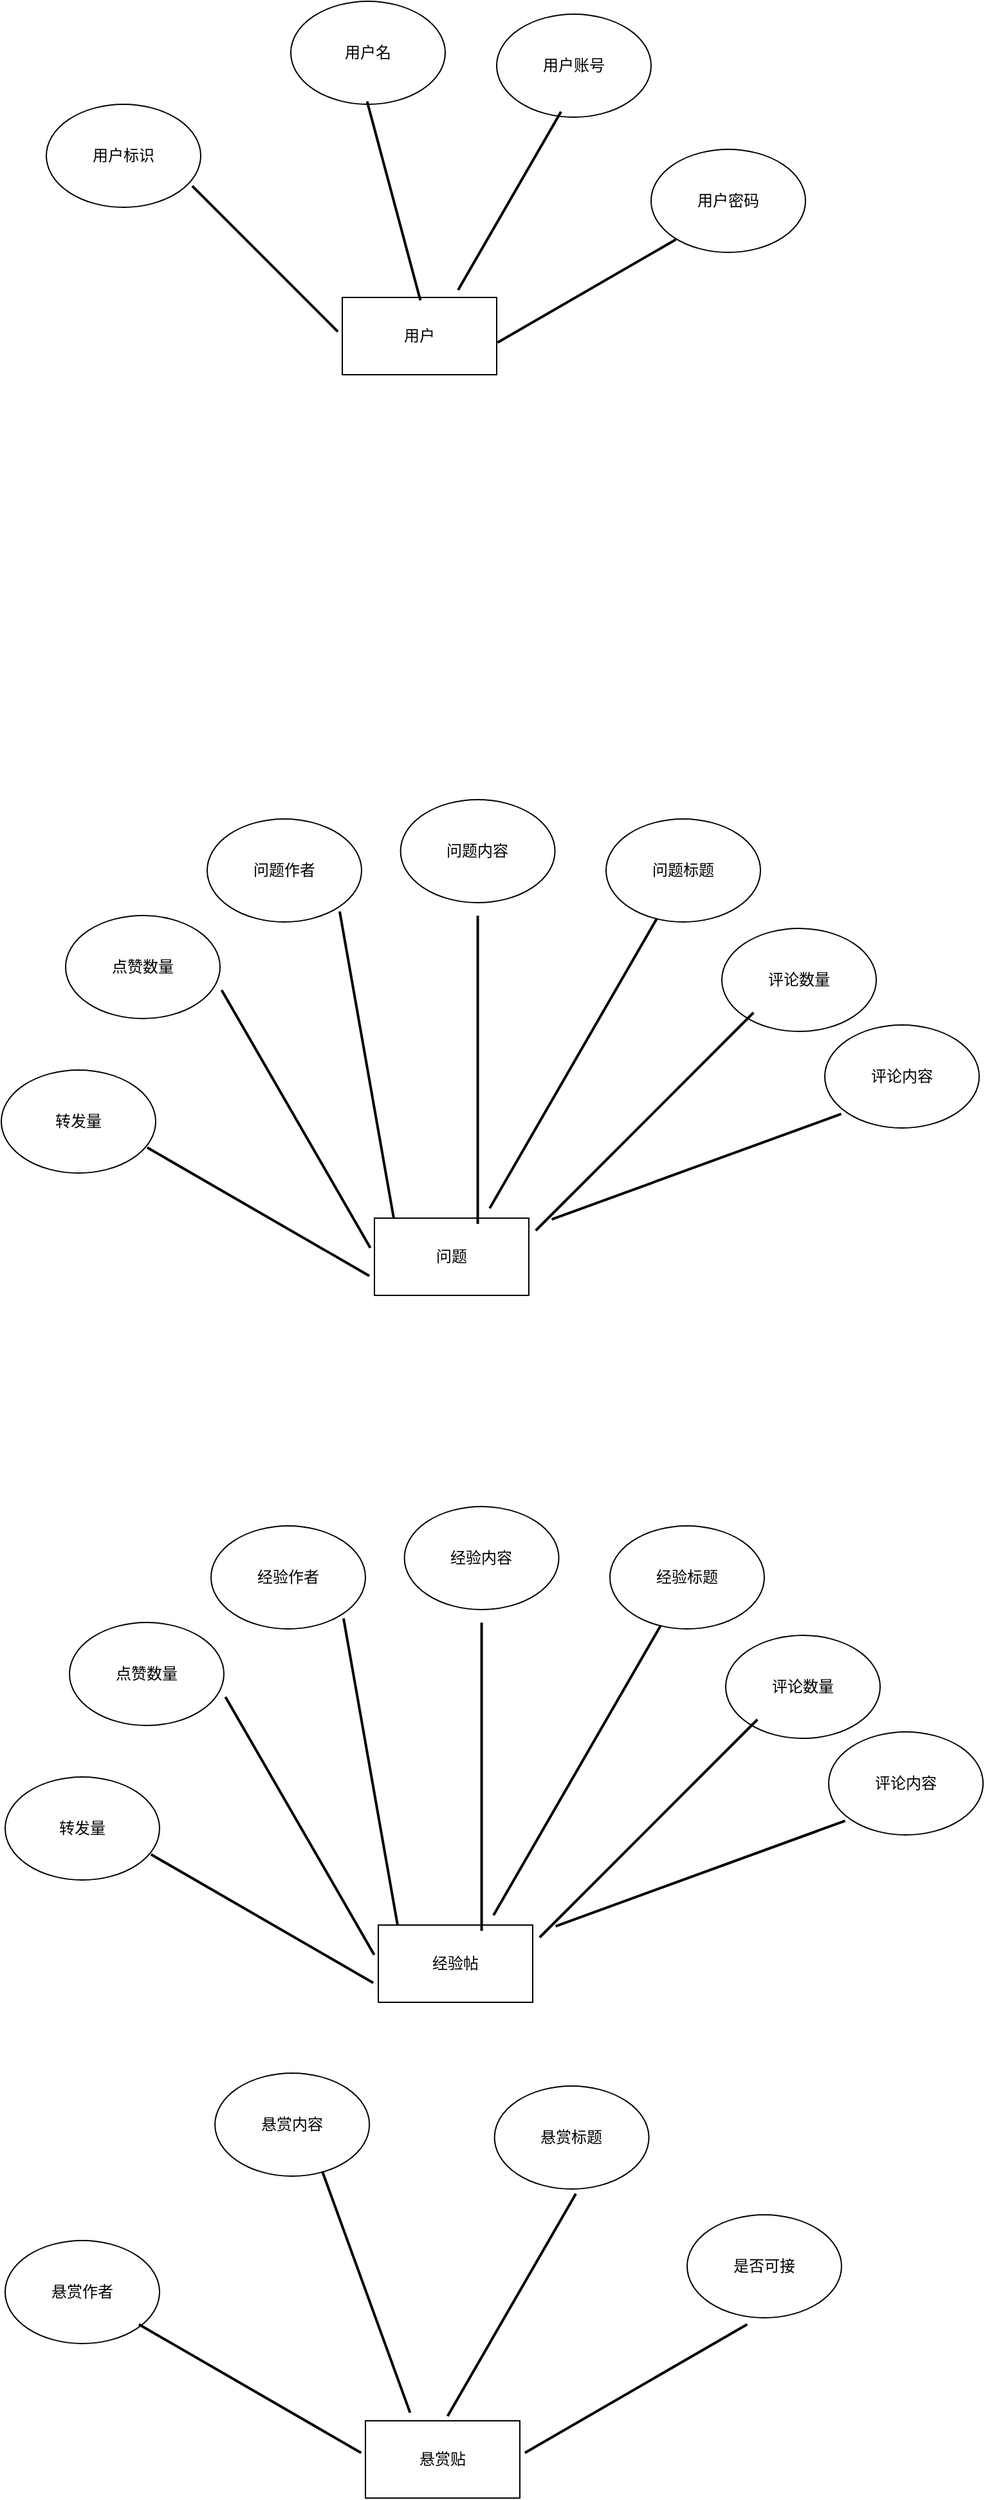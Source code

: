 <mxfile version="14.6.10" type="github">
  <diagram id="fiz6SLrRXvFOD1ExDUVD" name="第 1 页">
    <mxGraphModel dx="1381" dy="952" grid="0" gridSize="10" guides="1" tooltips="1" connect="1" arrows="1" fold="1" page="0" pageScale="1" pageWidth="827" pageHeight="1169" math="0" shadow="0">
      <root>
        <mxCell id="0" />
        <mxCell id="1" parent="0" />
        <mxCell id="1p3lYHxIzAYwEaIGaL1E-1" value="用户" style="rounded=0;whiteSpace=wrap;html=1;" vertex="1" parent="1">
          <mxGeometry x="179" y="109" width="120" height="60" as="geometry" />
        </mxCell>
        <mxCell id="1p3lYHxIzAYwEaIGaL1E-2" value="用户名" style="ellipse;whiteSpace=wrap;html=1;" vertex="1" parent="1">
          <mxGeometry x="139" y="-121" width="120" height="80" as="geometry" />
        </mxCell>
        <mxCell id="1p3lYHxIzAYwEaIGaL1E-3" value="问题" style="rounded=0;whiteSpace=wrap;html=1;" vertex="1" parent="1">
          <mxGeometry x="204" y="824" width="120" height="60" as="geometry" />
        </mxCell>
        <mxCell id="1p3lYHxIzAYwEaIGaL1E-5" value="悬赏贴" style="rounded=0;whiteSpace=wrap;html=1;" vertex="1" parent="1">
          <mxGeometry x="197" y="1758" width="120" height="60" as="geometry" />
        </mxCell>
        <mxCell id="1p3lYHxIzAYwEaIGaL1E-6" value="用户账号" style="ellipse;whiteSpace=wrap;html=1;" vertex="1" parent="1">
          <mxGeometry x="299" y="-111" width="120" height="80" as="geometry" />
        </mxCell>
        <mxCell id="1p3lYHxIzAYwEaIGaL1E-7" value="用户密码" style="ellipse;whiteSpace=wrap;html=1;" vertex="1" parent="1">
          <mxGeometry x="419" y="-6" width="120" height="80" as="geometry" />
        </mxCell>
        <mxCell id="1p3lYHxIzAYwEaIGaL1E-8" value="用户标识" style="ellipse;whiteSpace=wrap;html=1;" vertex="1" parent="1">
          <mxGeometry x="-51" y="-41" width="120" height="80" as="geometry" />
        </mxCell>
        <mxCell id="1p3lYHxIzAYwEaIGaL1E-9" value="问题内容" style="ellipse;whiteSpace=wrap;html=1;" vertex="1" parent="1">
          <mxGeometry x="224.3" y="499" width="120" height="80" as="geometry" />
        </mxCell>
        <mxCell id="1p3lYHxIzAYwEaIGaL1E-10" value="问题标题" style="ellipse;whiteSpace=wrap;html=1;" vertex="1" parent="1">
          <mxGeometry x="384" y="514" width="120" height="80" as="geometry" />
        </mxCell>
        <mxCell id="1p3lYHxIzAYwEaIGaL1E-11" value="问题作者" style="ellipse;whiteSpace=wrap;html=1;" vertex="1" parent="1">
          <mxGeometry x="74" y="514" width="120" height="80" as="geometry" />
        </mxCell>
        <mxCell id="1p3lYHxIzAYwEaIGaL1E-12" value="点赞数量" style="ellipse;whiteSpace=wrap;html=1;" vertex="1" parent="1">
          <mxGeometry x="-36" y="589" width="120" height="80" as="geometry" />
        </mxCell>
        <mxCell id="1p3lYHxIzAYwEaIGaL1E-13" value="评论数量" style="ellipse;whiteSpace=wrap;html=1;" vertex="1" parent="1">
          <mxGeometry x="474" y="599" width="120" height="80" as="geometry" />
        </mxCell>
        <mxCell id="1p3lYHxIzAYwEaIGaL1E-14" value="评论内容" style="ellipse;whiteSpace=wrap;html=1;" vertex="1" parent="1">
          <mxGeometry x="554" y="674" width="120" height="80" as="geometry" />
        </mxCell>
        <mxCell id="1p3lYHxIzAYwEaIGaL1E-15" value="转发量" style="ellipse;whiteSpace=wrap;html=1;" vertex="1" parent="1">
          <mxGeometry x="-86" y="709" width="120" height="80" as="geometry" />
        </mxCell>
        <mxCell id="1p3lYHxIzAYwEaIGaL1E-23" value="悬赏内容" style="ellipse;whiteSpace=wrap;html=1;" vertex="1" parent="1">
          <mxGeometry x="80.08" y="1488" width="120" height="80" as="geometry" />
        </mxCell>
        <mxCell id="1p3lYHxIzAYwEaIGaL1E-24" value="悬赏标题" style="ellipse;whiteSpace=wrap;html=1;" vertex="1" parent="1">
          <mxGeometry x="297.3" y="1498" width="120" height="80" as="geometry" />
        </mxCell>
        <mxCell id="1p3lYHxIzAYwEaIGaL1E-25" value="悬赏作者" style="ellipse;whiteSpace=wrap;html=1;" vertex="1" parent="1">
          <mxGeometry x="-83" y="1618" width="120" height="80" as="geometry" />
        </mxCell>
        <mxCell id="1p3lYHxIzAYwEaIGaL1E-26" value="是否可接" style="ellipse;whiteSpace=wrap;html=1;" vertex="1" parent="1">
          <mxGeometry x="447" y="1598" width="120" height="80" as="geometry" />
        </mxCell>
        <mxCell id="1p3lYHxIzAYwEaIGaL1E-28" value="" style="line;strokeWidth=2;html=1;rotation=45;" vertex="1" parent="1">
          <mxGeometry x="39" y="74" width="160" height="10" as="geometry" />
        </mxCell>
        <mxCell id="1p3lYHxIzAYwEaIGaL1E-29" value="" style="line;strokeWidth=2;html=1;rotation=75;" vertex="1" parent="1">
          <mxGeometry x="139" y="29" width="160" height="10" as="geometry" />
        </mxCell>
        <mxCell id="1p3lYHxIzAYwEaIGaL1E-30" value="" style="line;strokeWidth=2;html=1;rotation=-240;" vertex="1" parent="1">
          <mxGeometry x="229" y="29" width="160" height="10" as="geometry" />
        </mxCell>
        <mxCell id="1p3lYHxIzAYwEaIGaL1E-31" value="" style="line;strokeWidth=2;html=1;rotation=-210;" vertex="1" parent="1">
          <mxGeometry x="289" y="99" width="160" height="10" as="geometry" />
        </mxCell>
        <mxCell id="1p3lYHxIzAYwEaIGaL1E-32" value="" style="line;strokeWidth=2;html=1;rotation=30;" vertex="1" parent="1">
          <mxGeometry x="14" y="814" width="199.4" height="10" as="geometry" />
        </mxCell>
        <mxCell id="1p3lYHxIzAYwEaIGaL1E-34" value="" style="line;strokeWidth=2;html=1;rotation=60;" vertex="1" parent="1">
          <mxGeometry x="27.41" y="741.95" width="231.21" height="10" as="geometry" />
        </mxCell>
        <mxCell id="1p3lYHxIzAYwEaIGaL1E-35" value="" style="line;strokeWidth=2;html=1;rotation=80;" vertex="1" parent="1">
          <mxGeometry x="77.08" y="699.88" width="241.8" height="10" as="geometry" />
        </mxCell>
        <mxCell id="1p3lYHxIzAYwEaIGaL1E-36" value="" style="line;strokeWidth=2;html=1;rotation=90;" vertex="1" parent="1">
          <mxGeometry x="164.6" y="703.77" width="239.4" height="10" as="geometry" />
        </mxCell>
        <mxCell id="1p3lYHxIzAYwEaIGaL1E-37" value="" style="line;strokeWidth=2;html=1;rotation=-240;" vertex="1" parent="1">
          <mxGeometry x="228.55" y="698.8" width="260" height="10" as="geometry" />
        </mxCell>
        <mxCell id="1p3lYHxIzAYwEaIGaL1E-38" value="" style="line;strokeWidth=2;html=1;rotation=-225;" vertex="1" parent="1">
          <mxGeometry x="294.3" y="744" width="239.4" height="10" as="geometry" />
        </mxCell>
        <mxCell id="1p3lYHxIzAYwEaIGaL1E-39" value="" style="line;strokeWidth=2;html=1;rotation=-200;" vertex="1" parent="1">
          <mxGeometry x="334.6" y="779" width="239.4" height="10" as="geometry" />
        </mxCell>
        <mxCell id="1p3lYHxIzAYwEaIGaL1E-40" value="经验帖" style="rounded=0;whiteSpace=wrap;html=1;" vertex="1" parent="1">
          <mxGeometry x="207" y="1373" width="120" height="60" as="geometry" />
        </mxCell>
        <mxCell id="1p3lYHxIzAYwEaIGaL1E-41" value="经验内容" style="ellipse;whiteSpace=wrap;html=1;" vertex="1" parent="1">
          <mxGeometry x="227.3" y="1048" width="120" height="80" as="geometry" />
        </mxCell>
        <mxCell id="1p3lYHxIzAYwEaIGaL1E-42" value="经验标题" style="ellipse;whiteSpace=wrap;html=1;" vertex="1" parent="1">
          <mxGeometry x="387" y="1063" width="120" height="80" as="geometry" />
        </mxCell>
        <mxCell id="1p3lYHxIzAYwEaIGaL1E-43" value="经验作者" style="ellipse;whiteSpace=wrap;html=1;" vertex="1" parent="1">
          <mxGeometry x="77" y="1063" width="120" height="80" as="geometry" />
        </mxCell>
        <mxCell id="1p3lYHxIzAYwEaIGaL1E-44" value="点赞数量" style="ellipse;whiteSpace=wrap;html=1;" vertex="1" parent="1">
          <mxGeometry x="-33" y="1138" width="120" height="80" as="geometry" />
        </mxCell>
        <mxCell id="1p3lYHxIzAYwEaIGaL1E-45" value="评论数量" style="ellipse;whiteSpace=wrap;html=1;" vertex="1" parent="1">
          <mxGeometry x="477" y="1148" width="120" height="80" as="geometry" />
        </mxCell>
        <mxCell id="1p3lYHxIzAYwEaIGaL1E-46" value="评论内容" style="ellipse;whiteSpace=wrap;html=1;" vertex="1" parent="1">
          <mxGeometry x="557" y="1223" width="120" height="80" as="geometry" />
        </mxCell>
        <mxCell id="1p3lYHxIzAYwEaIGaL1E-47" value="转发量" style="ellipse;whiteSpace=wrap;html=1;" vertex="1" parent="1">
          <mxGeometry x="-83" y="1258" width="120" height="80" as="geometry" />
        </mxCell>
        <mxCell id="1p3lYHxIzAYwEaIGaL1E-48" value="" style="line;strokeWidth=2;html=1;rotation=30;" vertex="1" parent="1">
          <mxGeometry x="17" y="1363" width="199.4" height="10" as="geometry" />
        </mxCell>
        <mxCell id="1p3lYHxIzAYwEaIGaL1E-49" value="" style="line;strokeWidth=2;html=1;rotation=60;" vertex="1" parent="1">
          <mxGeometry x="30.41" y="1290.95" width="231.21" height="10" as="geometry" />
        </mxCell>
        <mxCell id="1p3lYHxIzAYwEaIGaL1E-50" value="" style="line;strokeWidth=2;html=1;rotation=80;" vertex="1" parent="1">
          <mxGeometry x="80.08" y="1248.88" width="241.8" height="10" as="geometry" />
        </mxCell>
        <mxCell id="1p3lYHxIzAYwEaIGaL1E-51" value="" style="line;strokeWidth=2;html=1;rotation=90;" vertex="1" parent="1">
          <mxGeometry x="167.6" y="1252.77" width="239.4" height="10" as="geometry" />
        </mxCell>
        <mxCell id="1p3lYHxIzAYwEaIGaL1E-52" value="" style="line;strokeWidth=2;html=1;rotation=-240;" vertex="1" parent="1">
          <mxGeometry x="231.55" y="1247.8" width="260" height="10" as="geometry" />
        </mxCell>
        <mxCell id="1p3lYHxIzAYwEaIGaL1E-53" value="" style="line;strokeWidth=2;html=1;rotation=-225;" vertex="1" parent="1">
          <mxGeometry x="297.3" y="1293" width="239.4" height="10" as="geometry" />
        </mxCell>
        <mxCell id="1p3lYHxIzAYwEaIGaL1E-54" value="" style="line;strokeWidth=2;html=1;rotation=-200;" vertex="1" parent="1">
          <mxGeometry x="337.6" y="1328" width="239.4" height="10" as="geometry" />
        </mxCell>
        <mxCell id="1p3lYHxIzAYwEaIGaL1E-55" value="" style="line;strokeWidth=2;html=1;rotation=30;" vertex="1" parent="1">
          <mxGeometry x="7.6" y="1728" width="199.4" height="10" as="geometry" />
        </mxCell>
        <mxCell id="1p3lYHxIzAYwEaIGaL1E-56" value="" style="line;strokeWidth=2;html=1;rotation=70;" vertex="1" parent="1">
          <mxGeometry x="97.9" y="1653" width="199.4" height="10" as="geometry" />
        </mxCell>
        <mxCell id="1p3lYHxIzAYwEaIGaL1E-57" value="" style="line;strokeWidth=2;html=1;rotation=-240;" vertex="1" parent="1">
          <mxGeometry x="211" y="1663" width="199.4" height="10" as="geometry" />
        </mxCell>
        <mxCell id="1p3lYHxIzAYwEaIGaL1E-58" value="" style="line;strokeWidth=2;html=1;rotation=-210;" vertex="1" parent="1">
          <mxGeometry x="307.6" y="1728" width="199.4" height="10" as="geometry" />
        </mxCell>
      </root>
    </mxGraphModel>
  </diagram>
</mxfile>
